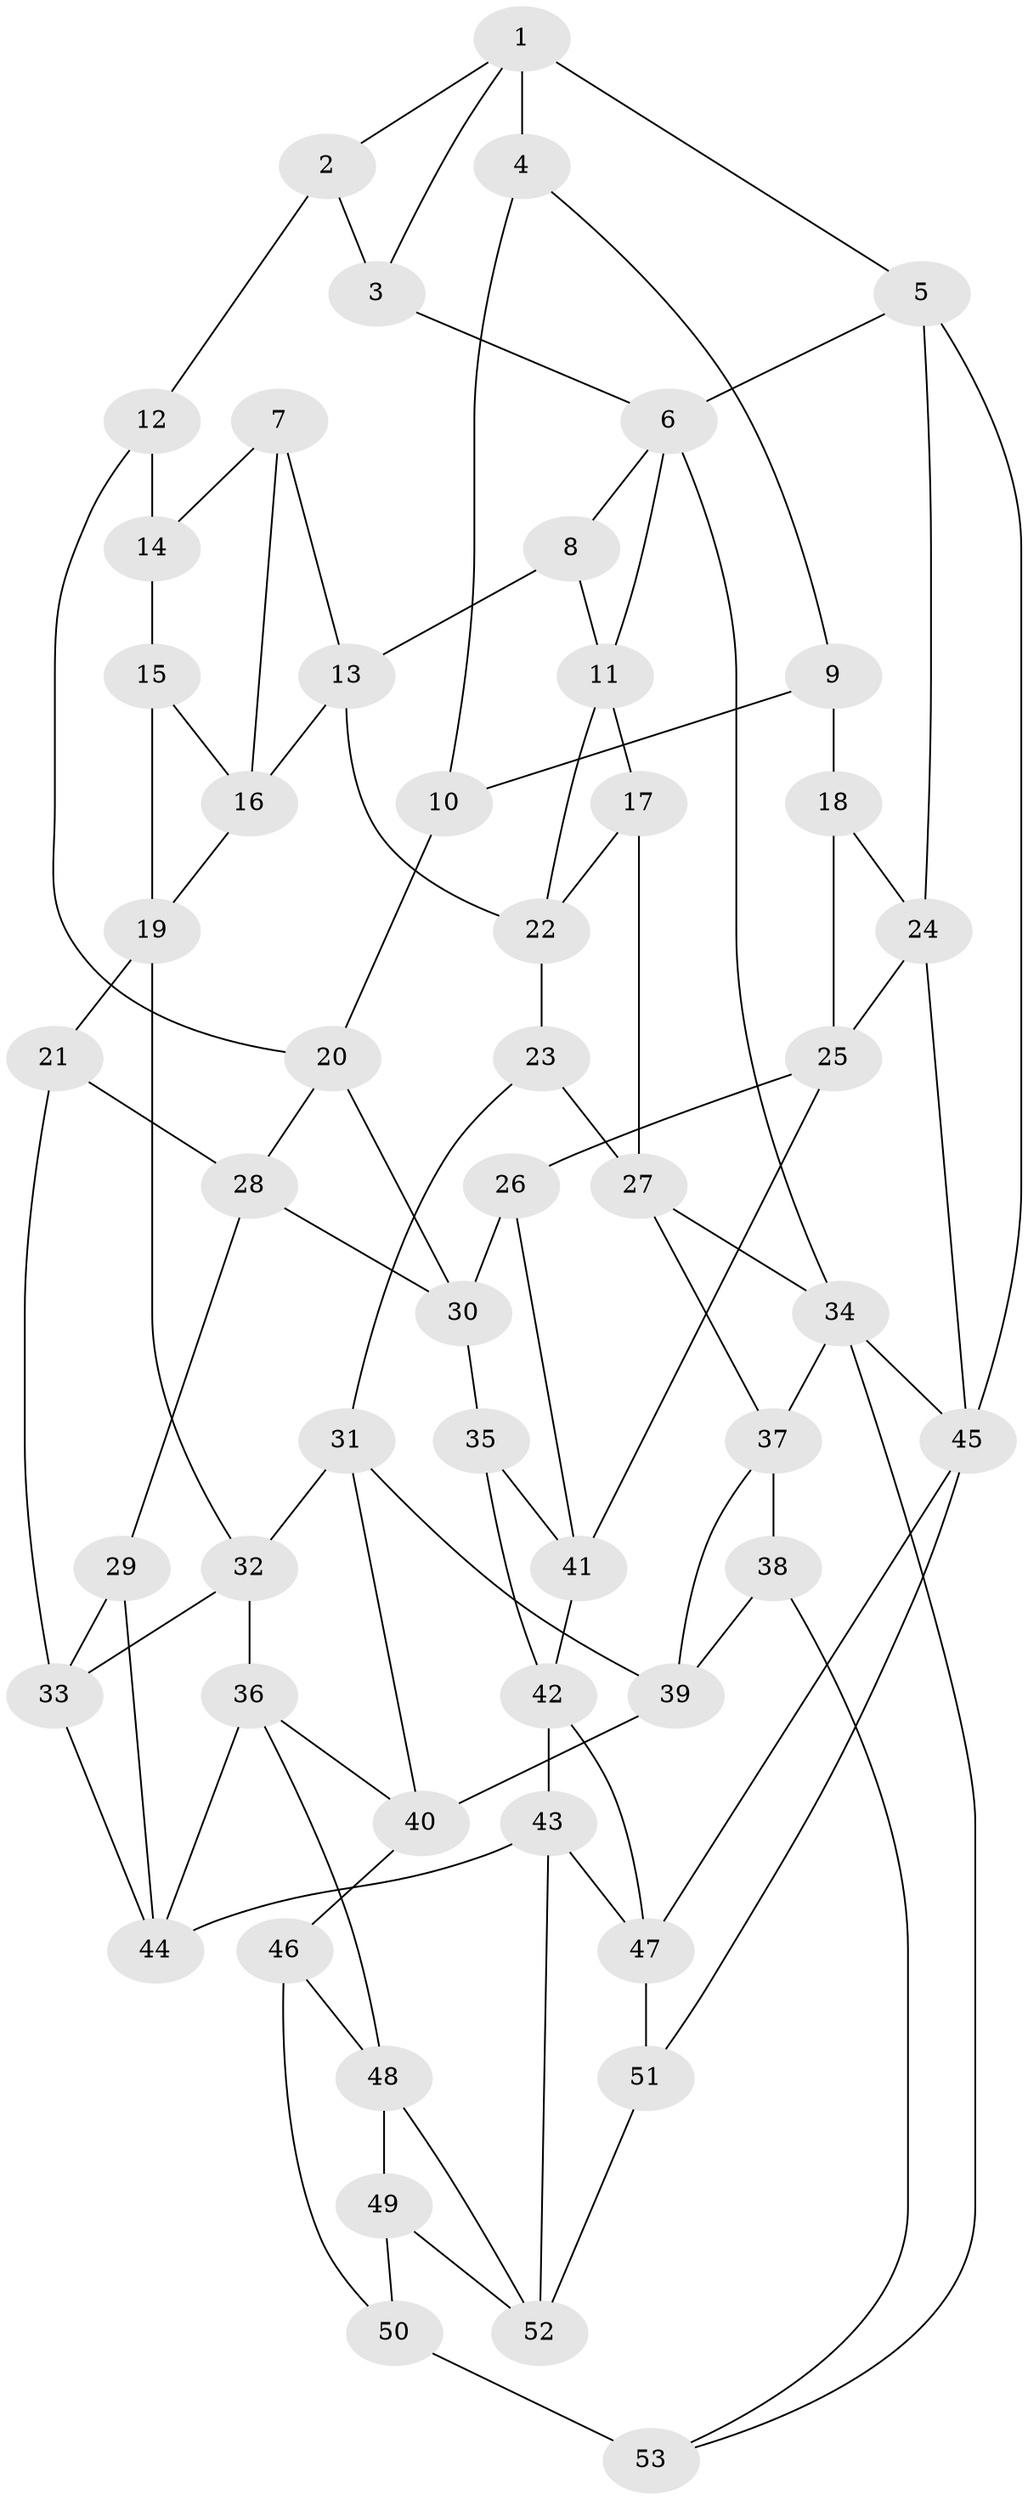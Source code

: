 // original degree distribution, {3: 0.018867924528301886, 4: 0.25471698113207547, 6: 0.2358490566037736, 5: 0.49056603773584906}
// Generated by graph-tools (version 1.1) at 2025/03/03/09/25 03:03:16]
// undirected, 53 vertices, 96 edges
graph export_dot {
graph [start="1"]
  node [color=gray90,style=filled];
  1;
  2;
  3;
  4;
  5;
  6;
  7;
  8;
  9;
  10;
  11;
  12;
  13;
  14;
  15;
  16;
  17;
  18;
  19;
  20;
  21;
  22;
  23;
  24;
  25;
  26;
  27;
  28;
  29;
  30;
  31;
  32;
  33;
  34;
  35;
  36;
  37;
  38;
  39;
  40;
  41;
  42;
  43;
  44;
  45;
  46;
  47;
  48;
  49;
  50;
  51;
  52;
  53;
  1 -- 2 [weight=1.0];
  1 -- 3 [weight=1.0];
  1 -- 4 [weight=2.0];
  1 -- 5 [weight=1.0];
  2 -- 3 [weight=1.0];
  2 -- 12 [weight=1.0];
  3 -- 6 [weight=1.0];
  4 -- 9 [weight=1.0];
  4 -- 10 [weight=1.0];
  5 -- 6 [weight=1.0];
  5 -- 24 [weight=1.0];
  5 -- 45 [weight=1.0];
  6 -- 8 [weight=1.0];
  6 -- 11 [weight=1.0];
  6 -- 34 [weight=1.0];
  7 -- 13 [weight=1.0];
  7 -- 14 [weight=1.0];
  7 -- 16 [weight=1.0];
  8 -- 11 [weight=1.0];
  8 -- 13 [weight=1.0];
  9 -- 10 [weight=1.0];
  9 -- 18 [weight=2.0];
  10 -- 20 [weight=1.0];
  11 -- 17 [weight=1.0];
  11 -- 22 [weight=1.0];
  12 -- 14 [weight=2.0];
  12 -- 20 [weight=1.0];
  13 -- 16 [weight=1.0];
  13 -- 22 [weight=1.0];
  14 -- 15 [weight=1.0];
  15 -- 16 [weight=1.0];
  15 -- 19 [weight=1.0];
  16 -- 19 [weight=1.0];
  17 -- 22 [weight=1.0];
  17 -- 27 [weight=1.0];
  18 -- 24 [weight=1.0];
  18 -- 25 [weight=1.0];
  19 -- 21 [weight=1.0];
  19 -- 32 [weight=1.0];
  20 -- 28 [weight=1.0];
  20 -- 30 [weight=1.0];
  21 -- 28 [weight=1.0];
  21 -- 33 [weight=1.0];
  22 -- 23 [weight=1.0];
  23 -- 27 [weight=1.0];
  23 -- 31 [weight=1.0];
  24 -- 25 [weight=1.0];
  24 -- 45 [weight=1.0];
  25 -- 26 [weight=1.0];
  25 -- 41 [weight=1.0];
  26 -- 30 [weight=1.0];
  26 -- 41 [weight=1.0];
  27 -- 34 [weight=1.0];
  27 -- 37 [weight=1.0];
  28 -- 29 [weight=1.0];
  28 -- 30 [weight=1.0];
  29 -- 33 [weight=1.0];
  29 -- 44 [weight=1.0];
  30 -- 35 [weight=1.0];
  31 -- 32 [weight=1.0];
  31 -- 39 [weight=1.0];
  31 -- 40 [weight=1.0];
  32 -- 33 [weight=1.0];
  32 -- 36 [weight=1.0];
  33 -- 44 [weight=1.0];
  34 -- 37 [weight=1.0];
  34 -- 45 [weight=1.0];
  34 -- 53 [weight=1.0];
  35 -- 41 [weight=1.0];
  35 -- 42 [weight=1.0];
  36 -- 40 [weight=1.0];
  36 -- 44 [weight=1.0];
  36 -- 48 [weight=1.0];
  37 -- 38 [weight=1.0];
  37 -- 39 [weight=1.0];
  38 -- 39 [weight=1.0];
  38 -- 53 [weight=1.0];
  39 -- 40 [weight=1.0];
  40 -- 46 [weight=1.0];
  41 -- 42 [weight=1.0];
  42 -- 43 [weight=1.0];
  42 -- 47 [weight=1.0];
  43 -- 44 [weight=1.0];
  43 -- 47 [weight=1.0];
  43 -- 52 [weight=1.0];
  45 -- 47 [weight=1.0];
  45 -- 51 [weight=1.0];
  46 -- 48 [weight=1.0];
  46 -- 50 [weight=1.0];
  47 -- 51 [weight=1.0];
  48 -- 49 [weight=1.0];
  48 -- 52 [weight=1.0];
  49 -- 50 [weight=1.0];
  49 -- 52 [weight=1.0];
  50 -- 53 [weight=2.0];
  51 -- 52 [weight=1.0];
}

